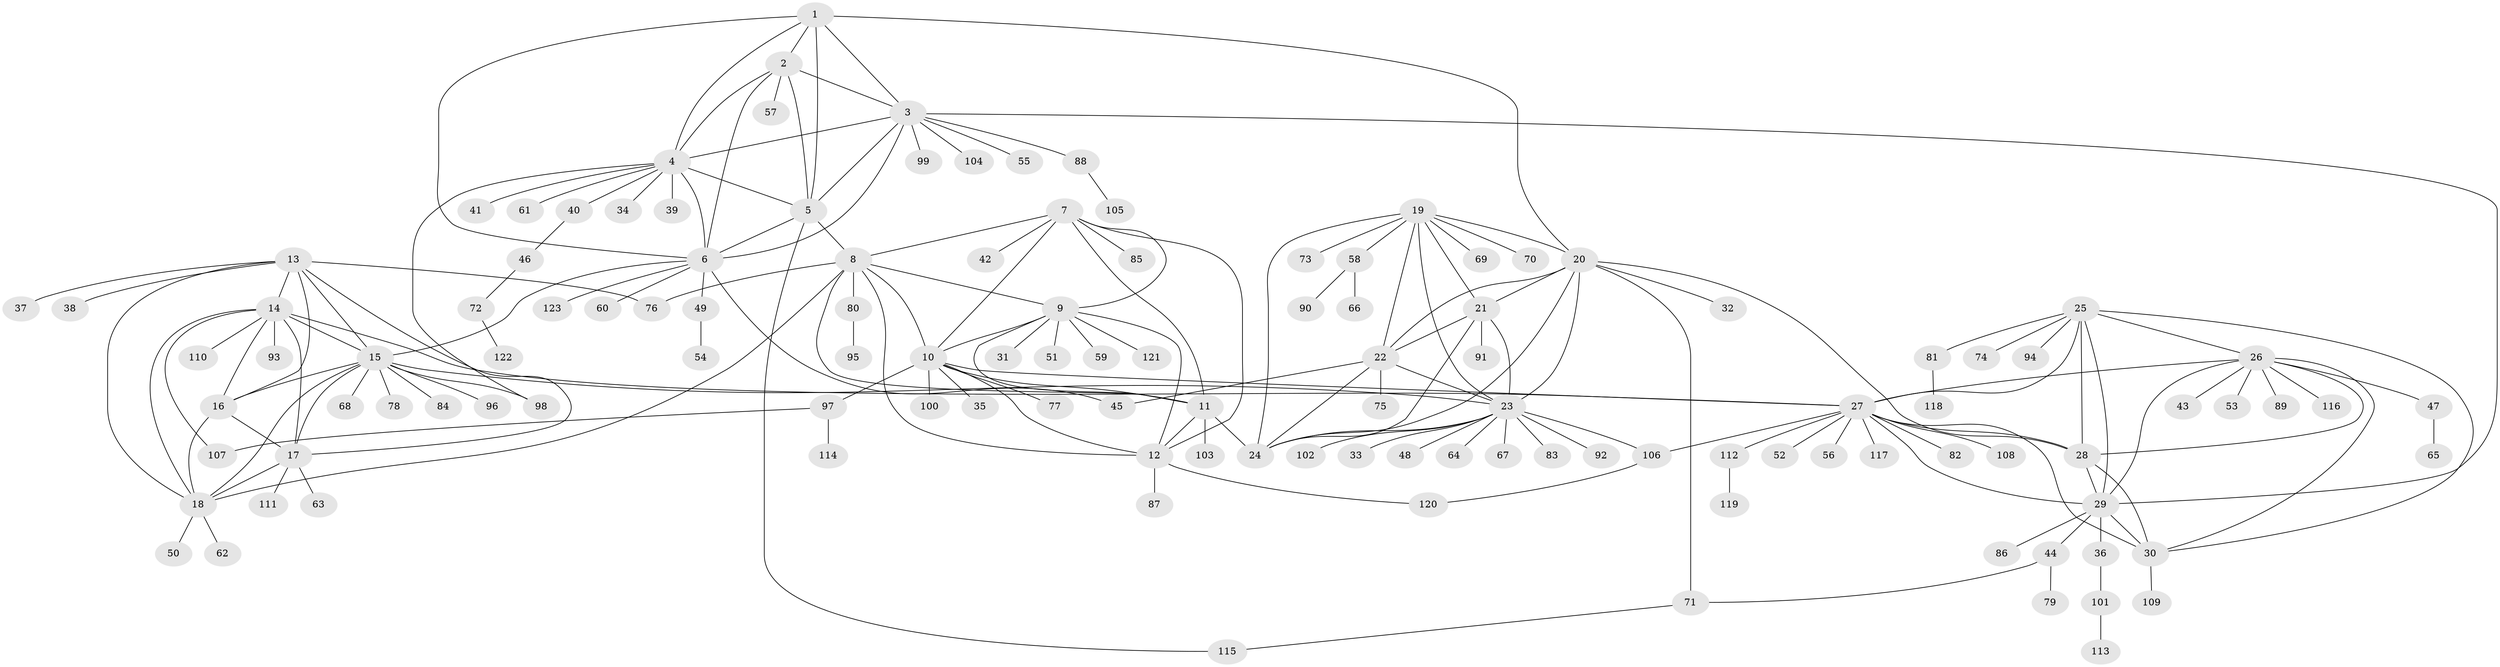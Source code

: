 // coarse degree distribution, {11: 0.010309278350515464, 4: 0.030927835051546393, 8: 0.030927835051546393, 12: 0.041237113402061855, 5: 0.020618556701030927, 13: 0.010309278350515464, 9: 0.020618556701030927, 6: 0.010309278350515464, 10: 0.020618556701030927, 7: 0.030927835051546393, 3: 0.020618556701030927, 1: 0.6288659793814433, 2: 0.12371134020618557}
// Generated by graph-tools (version 1.1) at 2025/42/03/06/25 10:42:11]
// undirected, 123 vertices, 186 edges
graph export_dot {
graph [start="1"]
  node [color=gray90,style=filled];
  1;
  2;
  3;
  4;
  5;
  6;
  7;
  8;
  9;
  10;
  11;
  12;
  13;
  14;
  15;
  16;
  17;
  18;
  19;
  20;
  21;
  22;
  23;
  24;
  25;
  26;
  27;
  28;
  29;
  30;
  31;
  32;
  33;
  34;
  35;
  36;
  37;
  38;
  39;
  40;
  41;
  42;
  43;
  44;
  45;
  46;
  47;
  48;
  49;
  50;
  51;
  52;
  53;
  54;
  55;
  56;
  57;
  58;
  59;
  60;
  61;
  62;
  63;
  64;
  65;
  66;
  67;
  68;
  69;
  70;
  71;
  72;
  73;
  74;
  75;
  76;
  77;
  78;
  79;
  80;
  81;
  82;
  83;
  84;
  85;
  86;
  87;
  88;
  89;
  90;
  91;
  92;
  93;
  94;
  95;
  96;
  97;
  98;
  99;
  100;
  101;
  102;
  103;
  104;
  105;
  106;
  107;
  108;
  109;
  110;
  111;
  112;
  113;
  114;
  115;
  116;
  117;
  118;
  119;
  120;
  121;
  122;
  123;
  1 -- 2;
  1 -- 3;
  1 -- 4;
  1 -- 5;
  1 -- 6;
  1 -- 20;
  2 -- 3;
  2 -- 4;
  2 -- 5;
  2 -- 6;
  2 -- 57;
  3 -- 4;
  3 -- 5;
  3 -- 6;
  3 -- 29;
  3 -- 55;
  3 -- 88;
  3 -- 99;
  3 -- 104;
  4 -- 5;
  4 -- 6;
  4 -- 34;
  4 -- 39;
  4 -- 40;
  4 -- 41;
  4 -- 61;
  4 -- 98;
  5 -- 6;
  5 -- 8;
  5 -- 115;
  6 -- 15;
  6 -- 45;
  6 -- 49;
  6 -- 60;
  6 -- 123;
  7 -- 8;
  7 -- 9;
  7 -- 10;
  7 -- 11;
  7 -- 12;
  7 -- 42;
  7 -- 85;
  8 -- 9;
  8 -- 10;
  8 -- 11;
  8 -- 12;
  8 -- 18;
  8 -- 76;
  8 -- 80;
  9 -- 10;
  9 -- 11;
  9 -- 12;
  9 -- 31;
  9 -- 51;
  9 -- 59;
  9 -- 121;
  10 -- 11;
  10 -- 12;
  10 -- 27;
  10 -- 35;
  10 -- 77;
  10 -- 97;
  10 -- 100;
  11 -- 12;
  11 -- 24;
  11 -- 103;
  12 -- 87;
  12 -- 120;
  13 -- 14;
  13 -- 15;
  13 -- 16;
  13 -- 17;
  13 -- 18;
  13 -- 37;
  13 -- 38;
  13 -- 76;
  14 -- 15;
  14 -- 16;
  14 -- 17;
  14 -- 18;
  14 -- 27;
  14 -- 93;
  14 -- 107;
  14 -- 110;
  15 -- 16;
  15 -- 17;
  15 -- 18;
  15 -- 23;
  15 -- 68;
  15 -- 78;
  15 -- 84;
  15 -- 96;
  15 -- 98;
  16 -- 17;
  16 -- 18;
  17 -- 18;
  17 -- 63;
  17 -- 111;
  18 -- 50;
  18 -- 62;
  19 -- 20;
  19 -- 21;
  19 -- 22;
  19 -- 23;
  19 -- 24;
  19 -- 58;
  19 -- 69;
  19 -- 70;
  19 -- 73;
  20 -- 21;
  20 -- 22;
  20 -- 23;
  20 -- 24;
  20 -- 28;
  20 -- 32;
  20 -- 71;
  21 -- 22;
  21 -- 23;
  21 -- 24;
  21 -- 91;
  22 -- 23;
  22 -- 24;
  22 -- 45;
  22 -- 75;
  23 -- 24;
  23 -- 33;
  23 -- 48;
  23 -- 64;
  23 -- 67;
  23 -- 83;
  23 -- 92;
  23 -- 102;
  23 -- 106;
  25 -- 26;
  25 -- 27;
  25 -- 28;
  25 -- 29;
  25 -- 30;
  25 -- 74;
  25 -- 81;
  25 -- 94;
  26 -- 27;
  26 -- 28;
  26 -- 29;
  26 -- 30;
  26 -- 43;
  26 -- 47;
  26 -- 53;
  26 -- 89;
  26 -- 116;
  27 -- 28;
  27 -- 29;
  27 -- 30;
  27 -- 52;
  27 -- 56;
  27 -- 82;
  27 -- 106;
  27 -- 108;
  27 -- 112;
  27 -- 117;
  28 -- 29;
  28 -- 30;
  29 -- 30;
  29 -- 36;
  29 -- 44;
  29 -- 86;
  30 -- 109;
  36 -- 101;
  40 -- 46;
  44 -- 71;
  44 -- 79;
  46 -- 72;
  47 -- 65;
  49 -- 54;
  58 -- 66;
  58 -- 90;
  71 -- 115;
  72 -- 122;
  80 -- 95;
  81 -- 118;
  88 -- 105;
  97 -- 107;
  97 -- 114;
  101 -- 113;
  106 -- 120;
  112 -- 119;
}
